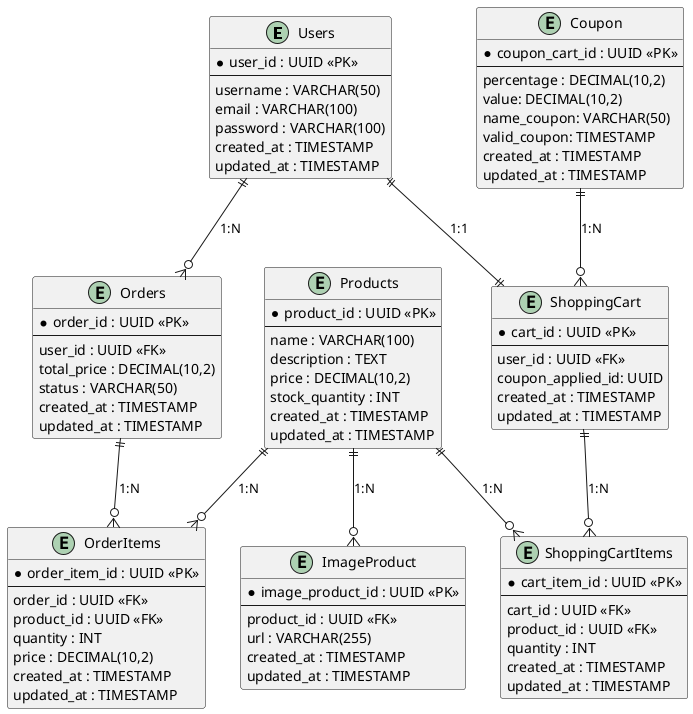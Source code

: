 @startuml Diagrama do E-commerce da Natura
entity "Users" as Users {
    * user_id : UUID <<PK>>
    --
    username : VARCHAR(50)
    email : VARCHAR(100)
    password : VARCHAR(100)
    created_at : TIMESTAMP
    updated_at : TIMESTAMP
}

entity "Products" as Products {
    * product_id : UUID <<PK>>
    --
    name : VARCHAR(100)
    description : TEXT
    price : DECIMAL(10,2)
    stock_quantity : INT
    created_at : TIMESTAMP
    updated_at : TIMESTAMP
}

entity "ImageProduct" as ImageProduct {
    * image_product_id : UUID <<PK>>
    --
    product_id : UUID <<FK>>
    url : VARCHAR(255)
    created_at : TIMESTAMP
    updated_at : TIMESTAMP
}

entity "Orders" as Orders {
    * order_id : UUID <<PK>>
    --
    user_id : UUID <<FK>>
    total_price : DECIMAL(10,2)
    status : VARCHAR(50)
    created_at : TIMESTAMP
    updated_at : TIMESTAMP
}

entity "OrderItems" as OrderItems {
    * order_item_id : UUID <<PK>>
    --
    order_id : UUID <<FK>>
    product_id : UUID <<FK>>
    quantity : INT
    price : DECIMAL(10,2)
    created_at : TIMESTAMP
    updated_at : TIMESTAMP
}

entity "ShoppingCart" as ShoppingCart {
    * cart_id : UUID <<PK>>
    --
    user_id : UUID <<FK>>
    coupon_applied_id: UUID
    created_at : TIMESTAMP
    updated_at : TIMESTAMP
}

entity "ShoppingCartItems" as ShoppingCartItems {
    * cart_item_id : UUID <<PK>>
    --
    cart_id : UUID <<FK>>
    product_id : UUID <<FK>>
    quantity : INT
    created_at : TIMESTAMP
    updated_at : TIMESTAMP
}

entity "Coupon" as Coupon {
    * coupon_cart_id : UUID <<PK>>
    --
    percentage : DECIMAL(10,2)
    value: DECIMAL(10,2)
    name_coupon: VARCHAR(50)
    valid_coupon: TIMESTAMP
    created_at : TIMESTAMP
    updated_at : TIMESTAMP
}

Users ||--o{ Orders : "1:N"
Orders ||--o{ OrderItems : "1:N"
Products ||--o{ OrderItems : "1:N"
Users ||--|| ShoppingCart : "1:1"
ShoppingCart ||--o{ ShoppingCartItems : "1:N"
Products ||--o{ ShoppingCartItems : "1:N"
Products ||--o{ ImageProduct : "1:N"
Coupon ||--o{ ShoppingCart : "1:N"
@enduml
